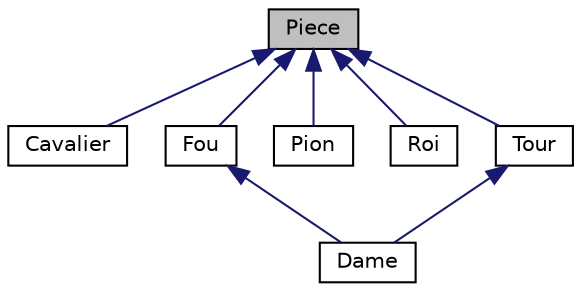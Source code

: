 digraph "Piece"
{
 // LATEX_PDF_SIZE
  edge [fontname="Helvetica",fontsize="10",labelfontname="Helvetica",labelfontsize="10"];
  node [fontname="Helvetica",fontsize="10",shape=record];
  Node1 [label="Piece",height=0.2,width=0.4,color="black", fillcolor="grey75", style="filled", fontcolor="black",tooltip=" "];
  Node1 -> Node2 [dir="back",color="midnightblue",fontsize="10",style="solid"];
  Node2 [label="Cavalier",height=0.2,width=0.4,color="black", fillcolor="white", style="filled",URL="$class_cavalier.html",tooltip=" "];
  Node1 -> Node3 [dir="back",color="midnightblue",fontsize="10",style="solid"];
  Node3 [label="Fou",height=0.2,width=0.4,color="black", fillcolor="white", style="filled",URL="$class_fou.html",tooltip=" "];
  Node3 -> Node4 [dir="back",color="midnightblue",fontsize="10",style="solid"];
  Node4 [label="Dame",height=0.2,width=0.4,color="black", fillcolor="white", style="filled",URL="$class_dame.html",tooltip=" "];
  Node1 -> Node5 [dir="back",color="midnightblue",fontsize="10",style="solid"];
  Node5 [label="Pion",height=0.2,width=0.4,color="black", fillcolor="white", style="filled",URL="$class_pion.html",tooltip=" "];
  Node1 -> Node6 [dir="back",color="midnightblue",fontsize="10",style="solid"];
  Node6 [label="Roi",height=0.2,width=0.4,color="black", fillcolor="white", style="filled",URL="$class_roi.html",tooltip=" "];
  Node1 -> Node7 [dir="back",color="midnightblue",fontsize="10",style="solid"];
  Node7 [label="Tour",height=0.2,width=0.4,color="black", fillcolor="white", style="filled",URL="$class_tour.html",tooltip=" "];
  Node7 -> Node4 [dir="back",color="midnightblue",fontsize="10",style="solid"];
}
